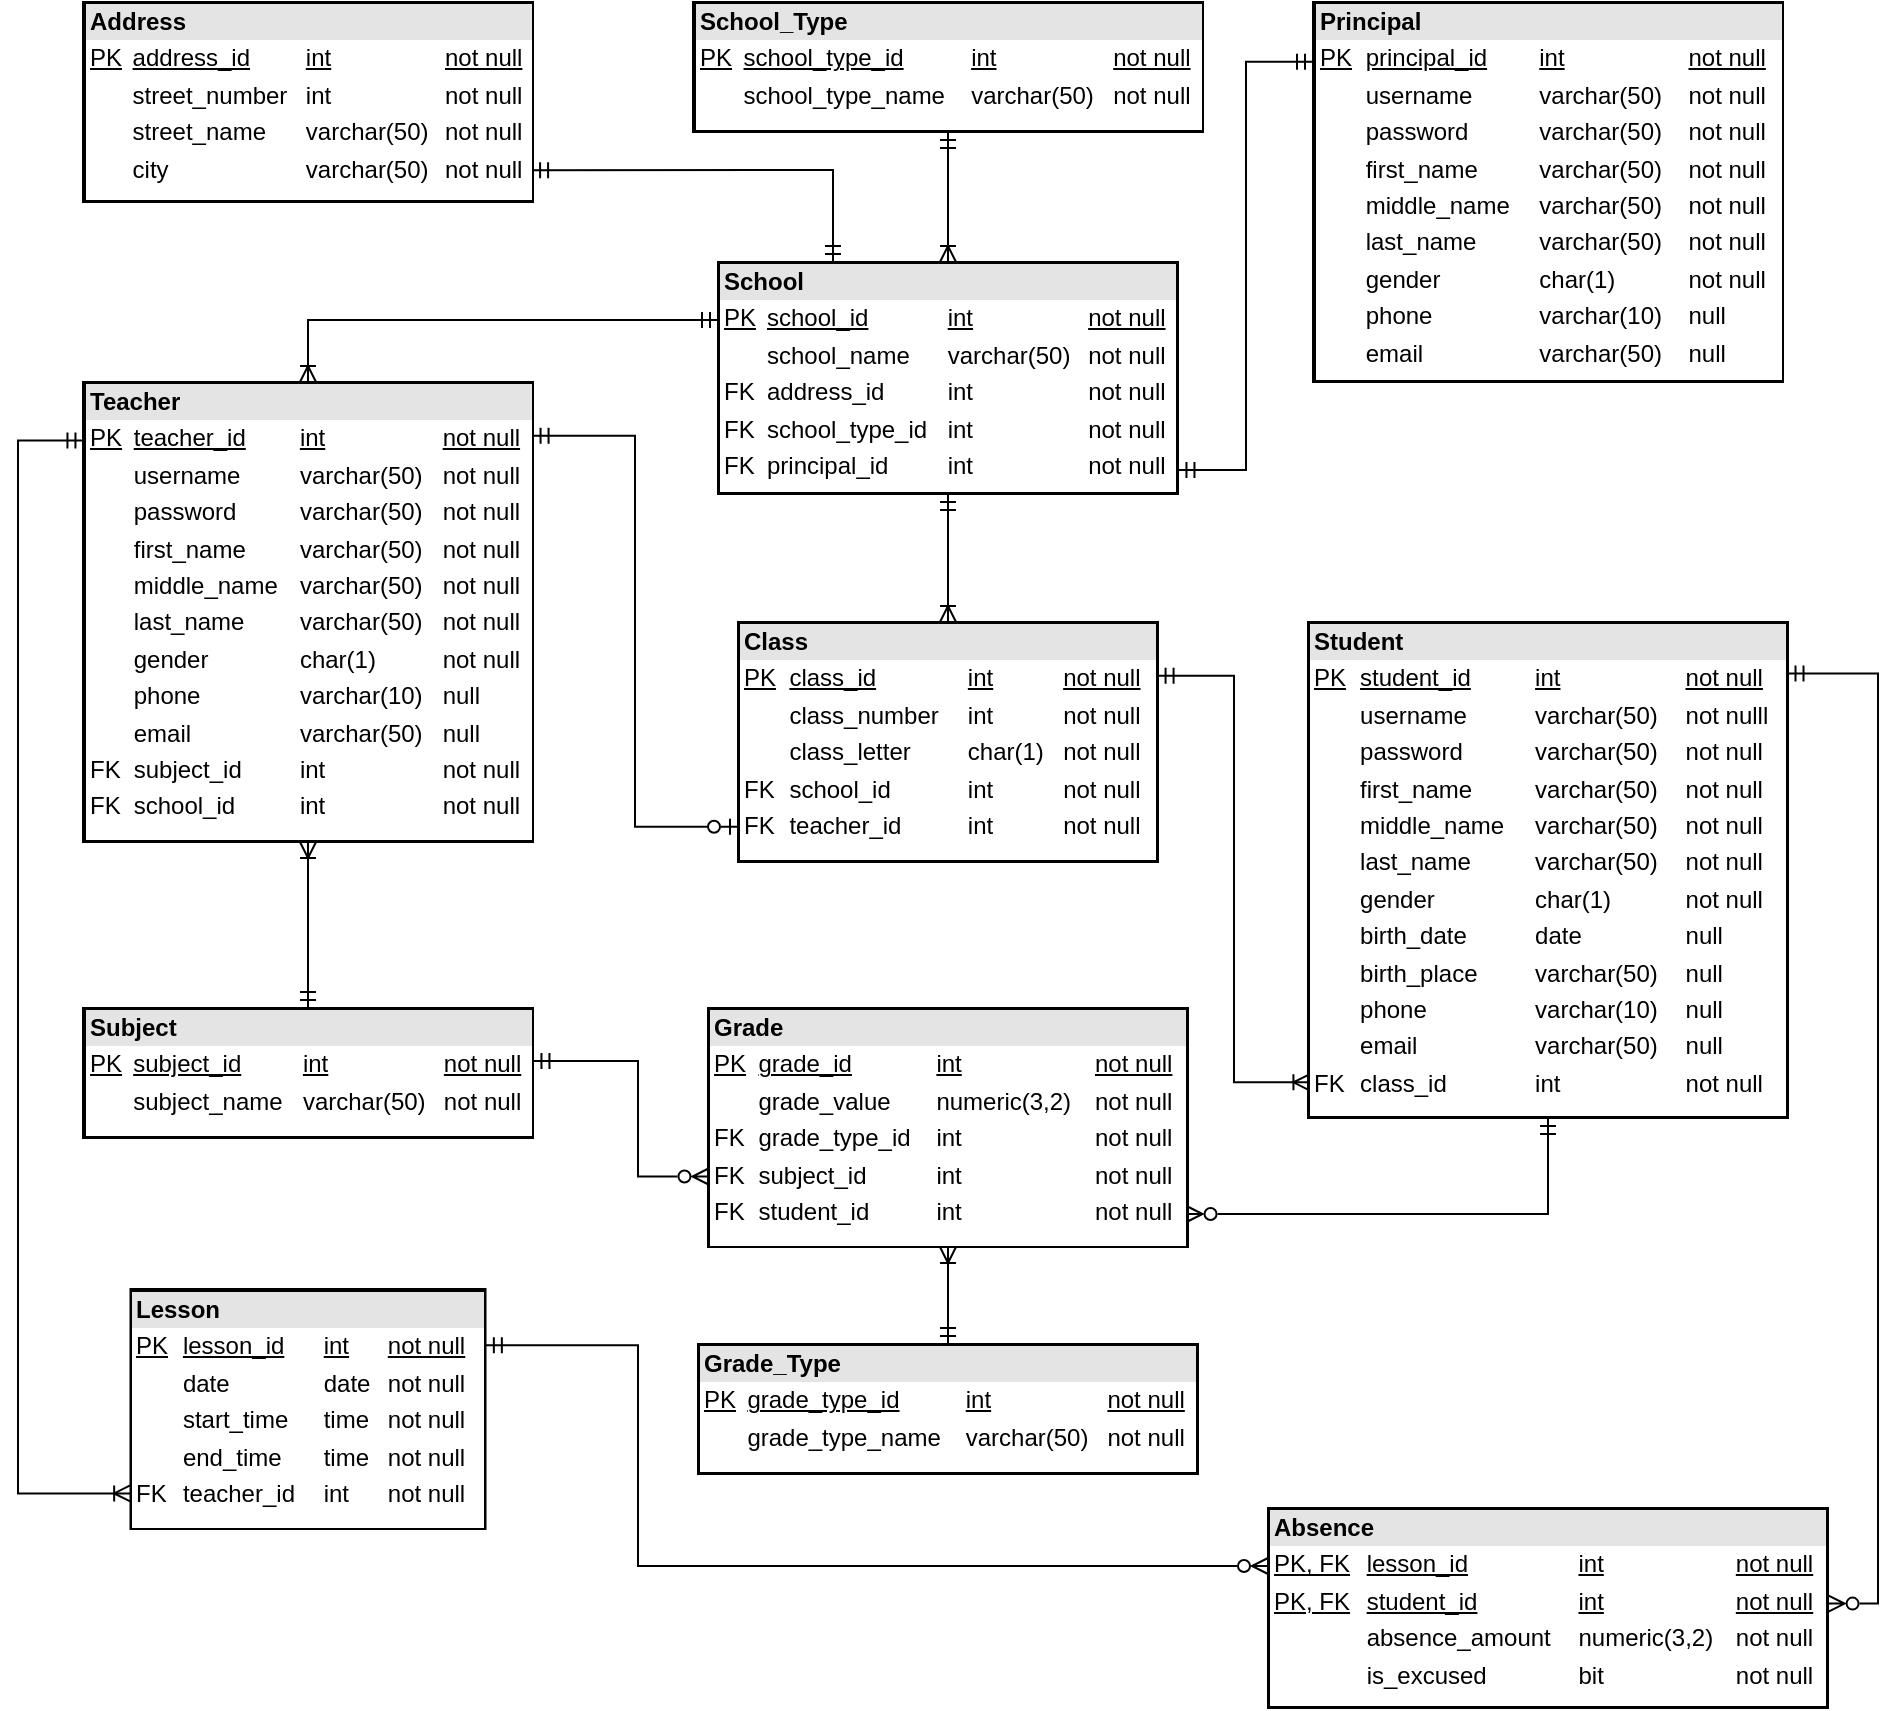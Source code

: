 <mxfile version="20.5.0" type="device"><diagram id="AXRmiALY-gt5mDKcBv-0" name="Page-1"><mxGraphModel dx="1024" dy="582" grid="1" gridSize="10" guides="1" tooltips="1" connect="1" arrows="1" fold="1" page="1" pageScale="1" pageWidth="1654" pageHeight="1169" math="0" shadow="0"><root><mxCell id="0"/><mxCell id="1" parent="0"/><mxCell id="ki9BYNhn9SuxBnhGX2t7-7" value="&lt;div style=&quot;box-sizing:border-box;width:100%;background:#e4e4e4;padding:2px;&quot;&gt;&lt;b&gt;School&lt;/b&gt;&lt;br&gt;&lt;/div&gt;&lt;table style=&quot;width:100%;font-size:1em;&quot; cellspacing=&quot;0&quot; cellpadding=&quot;2&quot;&gt;&lt;tbody&gt;&lt;tr&gt;&lt;td&gt;&lt;u&gt;PK&lt;/u&gt;&lt;/td&gt;&lt;td&gt;&lt;u&gt;school_id&lt;/u&gt;&lt;/td&gt;&lt;td&gt;&lt;u&gt;int&lt;br&gt;&lt;/u&gt;&lt;/td&gt;&lt;td&gt;&lt;u&gt;not null&lt;/u&gt;&lt;br&gt;&lt;/td&gt;&lt;/tr&gt;&lt;tr&gt;&lt;td&gt;&lt;br&gt;&lt;/td&gt;&lt;td&gt;school_name&lt;br&gt;&lt;/td&gt;&lt;td&gt;varchar(50)&lt;br&gt;&lt;/td&gt;&lt;td&gt;not null&lt;br&gt;&lt;/td&gt;&lt;/tr&gt;&lt;tr&gt;&lt;td&gt;FK&lt;br&gt;&lt;/td&gt;&lt;td&gt;address_id&lt;br&gt;&lt;/td&gt;&lt;td&gt;int&lt;br&gt;&lt;/td&gt;&lt;td&gt;not null&lt;br&gt;&lt;/td&gt;&lt;/tr&gt;&lt;tr&gt;&lt;td&gt;FK&lt;br&gt;&lt;/td&gt;&lt;td&gt;school_type_id&lt;/td&gt;&lt;td&gt;int&lt;br&gt;&lt;/td&gt;&lt;td&gt;not null&lt;br&gt;&lt;/td&gt;&lt;/tr&gt;&lt;tr&gt;&lt;td&gt;FK&lt;br&gt;&lt;/td&gt;&lt;td&gt;principal_id&lt;br&gt;&lt;/td&gt;&lt;td&gt;int&lt;br&gt;&lt;/td&gt;&lt;td&gt;not null&lt;br&gt;&lt;/td&gt;&lt;/tr&gt;&lt;/tbody&gt;&lt;/table&gt;" style="verticalAlign=top;align=left;overflow=fill;html=1;labelBorderColor=default;" parent="1" vertex="1"><mxGeometry x="720" y="306" width="230" height="116" as="geometry"/></mxCell><mxCell id="ki9BYNhn9SuxBnhGX2t7-8" value="&lt;div style=&quot;box-sizing:border-box;width:100%;background:#e4e4e4;padding:2px;&quot;&gt;&lt;b&gt;Class&lt;/b&gt;&lt;br&gt;&lt;/div&gt;&lt;table style=&quot;width:100%;font-size:1em;&quot; cellspacing=&quot;0&quot; cellpadding=&quot;2&quot;&gt;&lt;tbody&gt;&lt;tr&gt;&lt;td&gt;&lt;u&gt;PK&lt;/u&gt;&lt;/td&gt;&lt;td&gt;&lt;u&gt;class_id&lt;/u&gt;&lt;/td&gt;&lt;td&gt;&lt;u&gt;int&lt;br&gt;&lt;/u&gt;&lt;/td&gt;&lt;td&gt;&lt;u&gt;not null&lt;/u&gt;&lt;br&gt;&lt;/td&gt;&lt;/tr&gt;&lt;tr&gt;&lt;td&gt;&lt;br&gt;&lt;/td&gt;&lt;td&gt;class_number&lt;br&gt;&lt;/td&gt;&lt;td&gt;int&lt;br&gt;&lt;/td&gt;&lt;td&gt;not null&lt;br&gt;&lt;/td&gt;&lt;/tr&gt;&lt;tr&gt;&lt;td&gt;&lt;br&gt;&lt;/td&gt;&lt;td&gt;class_letter&lt;br&gt;&lt;/td&gt;&lt;td&gt;char(1)&lt;br&gt;&lt;/td&gt;&lt;td&gt;not null&lt;br&gt;&lt;/td&gt;&lt;/tr&gt;&lt;tr&gt;&lt;td&gt;FK&lt;br&gt;&lt;/td&gt;&lt;td&gt;school_id&lt;br&gt;&lt;/td&gt;&lt;td&gt;int&lt;br&gt;&lt;/td&gt;&lt;td&gt;not null&lt;br&gt;&lt;/td&gt;&lt;/tr&gt;&lt;tr&gt;&lt;td&gt;FK&lt;br&gt;&lt;/td&gt;&lt;td&gt;teacher_id&lt;br&gt;&lt;/td&gt;&lt;td&gt;int&lt;br&gt;&lt;/td&gt;&lt;td&gt;not null&lt;br&gt;&lt;/td&gt;&lt;/tr&gt;&lt;/tbody&gt;&lt;/table&gt;" style="verticalAlign=top;align=left;overflow=fill;html=1;labelBorderColor=default;" parent="1" vertex="1"><mxGeometry x="730" y="486" width="210" height="120" as="geometry"/></mxCell><mxCell id="ki9BYNhn9SuxBnhGX2t7-9" value="&lt;div style=&quot;box-sizing:border-box;width:100%;background:#e4e4e4;padding:2px;&quot;&gt;&lt;b&gt;Subject&lt;/b&gt;&lt;br&gt;&lt;/div&gt;&lt;table style=&quot;width:100%;font-size:1em;&quot; cellspacing=&quot;0&quot; cellpadding=&quot;2&quot;&gt;&lt;tbody&gt;&lt;tr&gt;&lt;td&gt;&lt;u&gt;PK&lt;/u&gt;&lt;/td&gt;&lt;td&gt;&lt;u&gt;subject_id&lt;/u&gt;&lt;/td&gt;&lt;td&gt;&lt;u&gt;int&lt;br&gt;&lt;/u&gt;&lt;/td&gt;&lt;td&gt;&lt;u&gt;not null&lt;br&gt;&lt;/u&gt;&lt;/td&gt;&lt;/tr&gt;&lt;tr&gt;&lt;td&gt;&lt;br&gt;&lt;/td&gt;&lt;td&gt;subject_name&lt;br&gt;&lt;/td&gt;&lt;td&gt;varchar(50)&lt;br&gt;&lt;/td&gt;&lt;td&gt;not null&lt;br&gt;&lt;/td&gt;&lt;/tr&gt;&lt;/tbody&gt;&lt;/table&gt;" style="verticalAlign=top;align=left;overflow=fill;html=1;labelBorderColor=default;" parent="1" vertex="1"><mxGeometry x="402.5" y="679" width="225" height="65" as="geometry"/></mxCell><mxCell id="ki9BYNhn9SuxBnhGX2t7-11" value="&lt;div style=&quot;box-sizing:border-box;width:100%;background:#e4e4e4;padding:2px;&quot;&gt;&lt;b&gt;School_Type&lt;/b&gt;&lt;br&gt;&lt;/div&gt;&lt;table style=&quot;width:100%;font-size:1em;&quot; cellspacing=&quot;0&quot; cellpadding=&quot;2&quot;&gt;&lt;tbody&gt;&lt;tr&gt;&lt;td&gt;&lt;u&gt;PK&lt;/u&gt;&lt;/td&gt;&lt;td&gt;&lt;u&gt;school_type_id&lt;/u&gt;&lt;/td&gt;&lt;td&gt;&lt;u&gt;int&lt;br&gt;&lt;/u&gt;&lt;/td&gt;&lt;td&gt;&lt;u&gt;not null&lt;/u&gt;&lt;br&gt;&lt;/td&gt;&lt;/tr&gt;&lt;tr&gt;&lt;td&gt;&lt;br&gt;&lt;/td&gt;&lt;td&gt;school_type_name&lt;br&gt;&lt;/td&gt;&lt;td&gt;varchar(50)&lt;br&gt;&lt;/td&gt;&lt;td&gt;not null&lt;br&gt;&lt;/td&gt;&lt;/tr&gt;&lt;/tbody&gt;&lt;/table&gt;" style="verticalAlign=top;align=left;overflow=fill;html=1;labelBorderColor=default;" parent="1" vertex="1"><mxGeometry x="707.5" y="176" width="255" height="65" as="geometry"/></mxCell><mxCell id="ki9BYNhn9SuxBnhGX2t7-12" value="&lt;div style=&quot;box-sizing:border-box;width:100%;background:#e4e4e4;padding:2px;&quot;&gt;&lt;b&gt;Address&lt;/b&gt;&lt;br&gt;&lt;/div&gt;&lt;table style=&quot;width:100%;font-size:1em;&quot; cellspacing=&quot;0&quot; cellpadding=&quot;2&quot;&gt;&lt;tbody&gt;&lt;tr&gt;&lt;td&gt;&lt;u&gt;PK&lt;/u&gt;&lt;/td&gt;&lt;td&gt;&lt;u&gt;address_id&lt;/u&gt;&lt;/td&gt;&lt;td&gt;&lt;u&gt;int&lt;br&gt;&lt;/u&gt;&lt;/td&gt;&lt;td&gt;&lt;u&gt;not null&lt;/u&gt;&lt;br&gt;&lt;/td&gt;&lt;/tr&gt;&lt;tr&gt;&lt;td&gt;&lt;br&gt;&lt;/td&gt;&lt;td&gt;street_number&lt;br&gt;&lt;/td&gt;&lt;td&gt;int&lt;br&gt;&lt;/td&gt;&lt;td&gt;not null&lt;br&gt;&lt;/td&gt;&lt;/tr&gt;&lt;tr&gt;&lt;td&gt;&lt;br&gt;&lt;/td&gt;&lt;td&gt;street_name&lt;br&gt;&lt;/td&gt;&lt;td&gt;varchar(50)&lt;br&gt;&lt;/td&gt;&lt;td&gt;not null&lt;br&gt;&lt;/td&gt;&lt;/tr&gt;&lt;tr&gt;&lt;td&gt;&lt;br&gt;&lt;/td&gt;&lt;td&gt;city&lt;/td&gt;&lt;td&gt;varchar(50)&lt;br&gt;&lt;/td&gt;&lt;td&gt;not null&lt;br&gt;&lt;/td&gt;&lt;/tr&gt;&lt;/tbody&gt;&lt;/table&gt;" style="verticalAlign=top;align=left;overflow=fill;html=1;labelBorderColor=default;" parent="1" vertex="1"><mxGeometry x="402.5" y="176" width="225" height="100" as="geometry"/></mxCell><mxCell id="ki9BYNhn9SuxBnhGX2t7-13" value="&lt;div style=&quot;box-sizing:border-box;width:100%;background:#e4e4e4;padding:2px;&quot;&gt;&lt;b&gt;Principal&lt;/b&gt;&lt;br&gt;&lt;/div&gt;&lt;table style=&quot;width:100%;font-size:1em;&quot; cellspacing=&quot;0&quot; cellpadding=&quot;2&quot;&gt;&lt;tbody&gt;&lt;tr&gt;&lt;td&gt;&lt;u&gt;PK&lt;/u&gt;&lt;/td&gt;&lt;td&gt;&lt;u&gt;principal_id&lt;/u&gt;&lt;/td&gt;&lt;td&gt;&lt;u&gt;int&lt;br&gt;&lt;/u&gt;&lt;/td&gt;&lt;td&gt;&lt;u&gt;not null&lt;/u&gt;&lt;br&gt;&lt;/td&gt;&lt;/tr&gt;&lt;tr&gt;&lt;td&gt;&lt;br&gt;&lt;/td&gt;&lt;td&gt;username&lt;br&gt;&lt;/td&gt;&lt;td&gt;varchar(50)&lt;br&gt;&lt;/td&gt;&lt;td&gt;not null&lt;br&gt;&lt;/td&gt;&lt;/tr&gt;&lt;tr&gt;&lt;td&gt;&lt;br&gt;&lt;/td&gt;&lt;td&gt;password&lt;br&gt;&lt;/td&gt;&lt;td&gt;varchar(50)&lt;br&gt;&lt;/td&gt;&lt;td&gt;not null&lt;br&gt;&lt;/td&gt;&lt;/tr&gt;&lt;tr&gt;&lt;td&gt;&lt;br&gt;&lt;/td&gt;&lt;td&gt;first_name&lt;/td&gt;&lt;td&gt;varchar(50)&lt;br&gt;&lt;/td&gt;&lt;td&gt;not null&lt;br&gt;&lt;/td&gt;&lt;/tr&gt;&lt;tr&gt;&lt;td&gt;&lt;br&gt;&lt;/td&gt;&lt;td&gt;middle_name&lt;br&gt;&lt;/td&gt;&lt;td&gt;varchar(50)&lt;br&gt;&lt;/td&gt;&lt;td&gt;not null&lt;br&gt;&lt;/td&gt;&lt;/tr&gt;&lt;tr&gt;&lt;td&gt;&lt;br&gt;&lt;/td&gt;&lt;td&gt;last_name&lt;br&gt;&lt;/td&gt;&lt;td&gt;varchar(50)&lt;br&gt;&lt;/td&gt;&lt;td&gt;not null&lt;br&gt;&lt;/td&gt;&lt;/tr&gt;&lt;tr&gt;&lt;td&gt;&lt;br&gt;&lt;/td&gt;&lt;td&gt;gender&lt;br&gt;&lt;/td&gt;&lt;td&gt;char(1)&lt;br&gt;&lt;/td&gt;&lt;td&gt;not null&lt;br&gt;&lt;/td&gt;&lt;/tr&gt;&lt;tr&gt;&lt;td&gt;&lt;br&gt;&lt;/td&gt;&lt;td&gt;phone&lt;br&gt;&lt;/td&gt;&lt;td&gt;varchar(10)&lt;br&gt;&lt;/td&gt;&lt;td&gt;null&lt;br&gt;&lt;/td&gt;&lt;/tr&gt;&lt;tr&gt;&lt;td&gt;&lt;br&gt;&lt;/td&gt;&lt;td&gt;email&lt;br&gt;&lt;/td&gt;&lt;td&gt;varchar(50)&lt;br&gt;&lt;/td&gt;&lt;td&gt;null&lt;br&gt;&lt;/td&gt;&lt;/tr&gt;&lt;/tbody&gt;&lt;/table&gt;" style="verticalAlign=top;align=left;overflow=fill;html=1;labelBorderColor=default;" parent="1" vertex="1"><mxGeometry x="1017.5" y="176" width="235" height="190" as="geometry"/></mxCell><mxCell id="ki9BYNhn9SuxBnhGX2t7-14" value="&lt;div style=&quot;box-sizing:border-box;width:100%;background:#e4e4e4;padding:2px;&quot;&gt;&lt;b&gt;Teacher&lt;/b&gt;&lt;br&gt;&lt;/div&gt;&lt;table style=&quot;width:100%;font-size:1em;&quot; cellspacing=&quot;0&quot; cellpadding=&quot;2&quot;&gt;&lt;tbody&gt;&lt;tr&gt;&lt;td&gt;&lt;u&gt;PK&lt;/u&gt;&lt;/td&gt;&lt;td&gt;&lt;u&gt;teacher_id&lt;/u&gt;&lt;/td&gt;&lt;td&gt;&lt;u&gt;int&lt;br&gt;&lt;/u&gt;&lt;/td&gt;&lt;td&gt;&lt;u&gt;not null&lt;br&gt;&lt;/u&gt;&lt;/td&gt;&lt;/tr&gt;&lt;tr&gt;&lt;td&gt;&lt;br&gt;&lt;/td&gt;&lt;td&gt;username&lt;br&gt;&lt;/td&gt;&lt;td&gt;varchar(50)&lt;br&gt;&lt;/td&gt;&lt;td&gt;not null&lt;br&gt;&lt;/td&gt;&lt;/tr&gt;&lt;tr&gt;&lt;td&gt;&lt;br&gt;&lt;/td&gt;&lt;td&gt;password&lt;br&gt;&lt;/td&gt;&lt;td&gt;varchar(50)&lt;br&gt;&lt;/td&gt;&lt;td&gt;not null&lt;br&gt;&lt;/td&gt;&lt;/tr&gt;&lt;tr&gt;&lt;td&gt;&lt;br&gt;&lt;/td&gt;&lt;td&gt;first_name&lt;/td&gt;&lt;td&gt;varchar(50)&lt;br&gt;&lt;/td&gt;&lt;td&gt;not null&lt;br&gt;&lt;/td&gt;&lt;/tr&gt;&lt;tr&gt;&lt;td&gt;&lt;br&gt;&lt;/td&gt;&lt;td&gt;middle_name&lt;br&gt;&lt;/td&gt;&lt;td&gt;varchar(50)&lt;br&gt;&lt;/td&gt;&lt;td&gt;not null&lt;br&gt;&lt;/td&gt;&lt;/tr&gt;&lt;tr&gt;&lt;td&gt;&lt;br&gt;&lt;/td&gt;&lt;td&gt;last_name&lt;br&gt;&lt;/td&gt;&lt;td&gt;varchar(50)&lt;br&gt;&lt;/td&gt;&lt;td&gt;not null&lt;br&gt;&lt;/td&gt;&lt;/tr&gt;&lt;tr&gt;&lt;td&gt;&lt;br&gt;&lt;/td&gt;&lt;td&gt;gender&lt;br&gt;&lt;/td&gt;&lt;td&gt;char(1)&lt;br&gt;&lt;/td&gt;&lt;td&gt;not null&lt;br&gt;&lt;/td&gt;&lt;/tr&gt;&lt;tr&gt;&lt;td&gt;&lt;br&gt;&lt;/td&gt;&lt;td&gt;phone&lt;br&gt;&lt;/td&gt;&lt;td&gt;varchar(10)&lt;br&gt;&lt;/td&gt;&lt;td&gt;null&lt;br&gt;&lt;/td&gt;&lt;/tr&gt;&lt;tr&gt;&lt;td&gt;&lt;br&gt;&lt;/td&gt;&lt;td&gt;email&lt;br&gt;&lt;/td&gt;&lt;td&gt;varchar(50)&lt;br&gt;&lt;/td&gt;&lt;td&gt;null&lt;br&gt;&lt;/td&gt;&lt;/tr&gt;&lt;tr&gt;&lt;td&gt;FK&lt;br&gt;&lt;/td&gt;&lt;td&gt;subject_id&lt;br&gt;&lt;/td&gt;&lt;td&gt;int&lt;br&gt;&lt;/td&gt;&lt;td&gt;not null&lt;br&gt;&lt;/td&gt;&lt;/tr&gt;&lt;tr&gt;&lt;td&gt;FK&lt;br&gt;&lt;/td&gt;&lt;td&gt;school_id&lt;br&gt;&lt;/td&gt;&lt;td&gt;int&lt;br&gt;&lt;/td&gt;&lt;td&gt;not null&lt;br&gt;&lt;/td&gt;&lt;/tr&gt;&lt;/tbody&gt;&lt;/table&gt;" style="verticalAlign=top;align=left;overflow=fill;html=1;labelBorderColor=default;" parent="1" vertex="1"><mxGeometry x="402.5" y="366" width="225" height="230" as="geometry"/></mxCell><mxCell id="Zf8PzY5Wi7mb4WJUqCKR-16" style="edgeStyle=elbowEdgeStyle;rounded=0;orthogonalLoop=1;jettySize=auto;elbow=vertical;html=1;exitX=0.5;exitY=1;exitDx=0;exitDy=0;entryX=0.997;entryY=0.864;entryDx=0;entryDy=0;startArrow=ERmandOne;startFill=0;endArrow=ERzeroToMany;endFill=0;entryPerimeter=0;" parent="1" source="ki9BYNhn9SuxBnhGX2t7-15" target="ki9BYNhn9SuxBnhGX2t7-22" edge="1"><mxGeometry relative="1" as="geometry"><Array as="points"><mxPoint x="940" y="782"/><mxPoint x="1030" y="800"/></Array></mxGeometry></mxCell><mxCell id="ki9BYNhn9SuxBnhGX2t7-15" value="&lt;div style=&quot;box-sizing:border-box;width:100%;background:#e4e4e4;padding:2px;&quot;&gt;&lt;b&gt;Student&lt;/b&gt;&lt;br&gt;&lt;/div&gt;&lt;table style=&quot;width:100%;font-size:1em;&quot; cellspacing=&quot;0&quot; cellpadding=&quot;2&quot;&gt;&lt;tbody&gt;&lt;tr&gt;&lt;td&gt;&lt;u&gt;PK&lt;/u&gt;&lt;/td&gt;&lt;td&gt;&lt;u&gt;student_id&lt;/u&gt;&lt;/td&gt;&lt;td&gt;&lt;u&gt;int&lt;br&gt;&lt;/u&gt;&lt;/td&gt;&lt;td&gt;&lt;u&gt;not null&lt;/u&gt;&lt;br&gt;&lt;/td&gt;&lt;/tr&gt;&lt;tr&gt;&lt;td&gt;&lt;br&gt;&lt;/td&gt;&lt;td&gt;username&lt;br&gt;&lt;/td&gt;&lt;td&gt;varchar(50)&lt;br&gt;&lt;/td&gt;&lt;td&gt;not nulll&lt;br&gt;&lt;/td&gt;&lt;/tr&gt;&lt;tr&gt;&lt;td&gt;&lt;br&gt;&lt;/td&gt;&lt;td&gt;password&lt;br&gt;&lt;/td&gt;&lt;td&gt;varchar(50)&lt;br&gt;&lt;/td&gt;&lt;td&gt;not null&lt;br&gt;&lt;/td&gt;&lt;/tr&gt;&lt;tr&gt;&lt;td&gt;&lt;br&gt;&lt;/td&gt;&lt;td&gt;first_name&lt;/td&gt;&lt;td&gt;varchar(50)&lt;br&gt;&lt;/td&gt;&lt;td&gt;not null&lt;br&gt;&lt;/td&gt;&lt;/tr&gt;&lt;tr&gt;&lt;td&gt;&lt;br&gt;&lt;/td&gt;&lt;td&gt;middle_name&lt;br&gt;&lt;/td&gt;&lt;td&gt;varchar(50)&lt;br&gt;&lt;/td&gt;&lt;td&gt;not null&lt;br&gt;&lt;/td&gt;&lt;/tr&gt;&lt;tr&gt;&lt;td&gt;&lt;br&gt;&lt;/td&gt;&lt;td&gt;last_name&lt;br&gt;&lt;/td&gt;&lt;td&gt;varchar(50)&lt;br&gt;&lt;/td&gt;&lt;td&gt;not null&lt;br&gt;&lt;/td&gt;&lt;/tr&gt;&lt;tr&gt;&lt;td&gt;&lt;br&gt;&lt;/td&gt;&lt;td&gt;gender&lt;br&gt;&lt;/td&gt;&lt;td&gt;char(1)&lt;br&gt;&lt;/td&gt;&lt;td&gt;not null&lt;br&gt;&lt;/td&gt;&lt;/tr&gt;&lt;tr&gt;&lt;td&gt;&lt;br&gt;&lt;/td&gt;&lt;td&gt;birth_date&lt;br&gt;&lt;/td&gt;&lt;td&gt;date&lt;br&gt;&lt;/td&gt;&lt;td&gt;null&lt;br&gt;&lt;/td&gt;&lt;/tr&gt;&lt;tr&gt;&lt;td&gt;&lt;br&gt;&lt;/td&gt;&lt;td&gt;birth_place&lt;br&gt;&lt;/td&gt;&lt;td&gt;varchar(50)&lt;br&gt;&lt;/td&gt;&lt;td&gt;null&lt;br&gt;&lt;/td&gt;&lt;/tr&gt;&lt;tr&gt;&lt;td&gt;&lt;br&gt;&lt;/td&gt;&lt;td&gt;phone&lt;br&gt;&lt;/td&gt;&lt;td&gt;varchar(10)&lt;br&gt;&lt;/td&gt;&lt;td&gt;null&lt;br&gt;&lt;/td&gt;&lt;/tr&gt;&lt;tr&gt;&lt;td&gt;&lt;br&gt;&lt;/td&gt;&lt;td&gt;email&lt;br&gt;&lt;/td&gt;&lt;td&gt;varchar(50)&lt;br&gt;&lt;/td&gt;&lt;td&gt;null&lt;br&gt;&lt;/td&gt;&lt;/tr&gt;&lt;tr&gt;&lt;td&gt;FK&lt;br&gt;&lt;/td&gt;&lt;td&gt;class_id&lt;br&gt;&lt;/td&gt;&lt;td&gt;int&lt;br&gt;&lt;/td&gt;&lt;td&gt;not null&lt;br&gt;&lt;/td&gt;&lt;/tr&gt;&lt;/tbody&gt;&lt;/table&gt;" style="verticalAlign=top;align=left;overflow=fill;html=1;labelBorderColor=default;" parent="1" vertex="1"><mxGeometry x="1015" y="486" width="240" height="248" as="geometry"/></mxCell><mxCell id="ki9BYNhn9SuxBnhGX2t7-16" value="&lt;div style=&quot;box-sizing:border-box;width:100%;background:#e4e4e4;padding:2px;&quot;&gt;&lt;b&gt;Lesson&lt;/b&gt;&lt;br&gt;&lt;/div&gt;&lt;table style=&quot;width:100%;font-size:1em;&quot; cellspacing=&quot;0&quot; cellpadding=&quot;2&quot;&gt;&lt;tbody&gt;&lt;tr&gt;&lt;td&gt;&lt;u&gt;PK&lt;/u&gt;&lt;/td&gt;&lt;td&gt;&lt;u&gt;lesson_id&lt;/u&gt;&lt;/td&gt;&lt;td&gt;&lt;u&gt;int&lt;/u&gt;&lt;br&gt;&lt;/td&gt;&lt;td&gt;&lt;u&gt;not null&lt;/u&gt;&lt;/td&gt;&lt;/tr&gt;&lt;tr&gt;&lt;td&gt;&lt;br&gt;&lt;/td&gt;&lt;td&gt;date&lt;br&gt;&lt;/td&gt;&lt;td&gt;date&lt;br&gt;&lt;/td&gt;&lt;td&gt;not null&lt;br&gt;&lt;/td&gt;&lt;/tr&gt;&lt;tr&gt;&lt;td&gt;&lt;br&gt;&lt;/td&gt;&lt;td&gt;start_time&lt;br&gt;&lt;/td&gt;&lt;td&gt;time&lt;br&gt;&lt;/td&gt;&lt;td&gt;not null&lt;br&gt;&lt;/td&gt;&lt;/tr&gt;&lt;tr&gt;&lt;td&gt;&lt;br&gt;&lt;/td&gt;&lt;td&gt;end_time&lt;br&gt;&lt;/td&gt;&lt;td&gt;time&lt;br&gt;&lt;/td&gt;&lt;td&gt;not null&lt;br&gt;&lt;/td&gt;&lt;/tr&gt;&lt;tr&gt;&lt;td&gt;FK&lt;br&gt;&lt;/td&gt;&lt;td&gt;teacher_id&lt;br&gt;&lt;/td&gt;&lt;td&gt;int&lt;br&gt;&lt;/td&gt;&lt;td&gt;not null&lt;br&gt;&lt;/td&gt;&lt;/tr&gt;&lt;/tbody&gt;&lt;/table&gt;" style="verticalAlign=top;align=left;overflow=fill;html=1;labelBorderColor=default;" parent="1" vertex="1"><mxGeometry x="426.25" y="819.5" width="177.5" height="120" as="geometry"/></mxCell><mxCell id="ki9BYNhn9SuxBnhGX2t7-22" value="&lt;div style=&quot;box-sizing:border-box;width:100%;background:#e4e4e4;padding:2px;&quot;&gt;&lt;b&gt;Grade&lt;/b&gt;&lt;br&gt;&lt;/div&gt;&lt;table style=&quot;width:100%;font-size:1em;&quot; cellspacing=&quot;0&quot; cellpadding=&quot;2&quot;&gt;&lt;tbody&gt;&lt;tr&gt;&lt;td&gt;&lt;u&gt;PK&lt;/u&gt;&lt;/td&gt;&lt;td&gt;&lt;u&gt;grade_id&lt;/u&gt;&lt;/td&gt;&lt;td&gt;&lt;u&gt;int&lt;br&gt;&lt;/u&gt;&lt;/td&gt;&lt;td&gt;&lt;u&gt;not null&lt;/u&gt;&lt;br&gt;&lt;/td&gt;&lt;/tr&gt;&lt;tr&gt;&lt;td&gt;&lt;br&gt;&lt;/td&gt;&lt;td&gt;grade_value&lt;br&gt;&lt;/td&gt;&lt;td&gt;numeric(3,2)&lt;br&gt;&lt;/td&gt;&lt;td&gt;not null&lt;br&gt;&lt;/td&gt;&lt;/tr&gt;&lt;tr&gt;&lt;td&gt;FK&lt;br&gt;&lt;/td&gt;&lt;td&gt;grade_type_id&lt;br&gt;&lt;/td&gt;&lt;td&gt;int&lt;br&gt;&lt;/td&gt;&lt;td&gt;not null&lt;br&gt;&lt;/td&gt;&lt;/tr&gt;&lt;tr&gt;&lt;td&gt;FK&lt;br&gt;&lt;/td&gt;&lt;td&gt;subject_id&lt;br&gt;&lt;/td&gt;&lt;td&gt;int&lt;br&gt;&lt;/td&gt;&lt;td&gt;not null&lt;br&gt;&lt;/td&gt;&lt;/tr&gt;&lt;tr&gt;&lt;td&gt;FK&lt;br&gt;&lt;/td&gt;&lt;td&gt;student_id&lt;br&gt;&lt;/td&gt;&lt;td&gt;int&lt;br&gt;&lt;/td&gt;&lt;td&gt;not null&lt;br&gt;&lt;/td&gt;&lt;/tr&gt;&lt;/tbody&gt;&lt;/table&gt;" style="verticalAlign=top;align=left;overflow=fill;html=1;labelBorderColor=default;" parent="1" vertex="1"><mxGeometry x="715" y="679" width="240" height="119.5" as="geometry"/></mxCell><mxCell id="ki9BYNhn9SuxBnhGX2t7-23" value="&lt;div style=&quot;box-sizing:border-box;width:100%;background:#e4e4e4;padding:2px;&quot;&gt;&lt;b&gt;Grade_Type&lt;/b&gt;&lt;br&gt;&lt;/div&gt;&lt;table style=&quot;width:100%;font-size:1em;&quot; cellspacing=&quot;0&quot; cellpadding=&quot;2&quot;&gt;&lt;tbody&gt;&lt;tr&gt;&lt;td&gt;&lt;u&gt;PK&lt;/u&gt;&lt;/td&gt;&lt;td&gt;&lt;u&gt;grade_type_id&lt;/u&gt;&lt;/td&gt;&lt;td&gt;&lt;u&gt;int&lt;br&gt;&lt;/u&gt;&lt;/td&gt;&lt;td&gt;&lt;u&gt;not null&lt;/u&gt;&lt;br&gt;&lt;/td&gt;&lt;/tr&gt;&lt;tr&gt;&lt;td&gt;&lt;br&gt;&lt;/td&gt;&lt;td&gt;grade_type_name&lt;br&gt;&lt;/td&gt;&lt;td&gt;varchar(50)&lt;br&gt;&lt;/td&gt;&lt;td&gt;not null&lt;br&gt;&lt;/td&gt;&lt;/tr&gt;&lt;/tbody&gt;&lt;/table&gt;" style="verticalAlign=top;align=left;overflow=fill;html=1;labelBorderColor=default;" parent="1" vertex="1"><mxGeometry x="710" y="847" width="250" height="65" as="geometry"/></mxCell><mxCell id="ki9BYNhn9SuxBnhGX2t7-24" value="&lt;div style=&quot;box-sizing:border-box;width:100%;background:#e4e4e4;padding:2px;&quot;&gt;&lt;b&gt;Absence&lt;/b&gt;&lt;br&gt;&lt;/div&gt;&lt;table style=&quot;width:100%;font-size:1em;&quot; cellspacing=&quot;0&quot; cellpadding=&quot;2&quot;&gt;&lt;tbody&gt;&lt;tr&gt;&lt;td&gt;&lt;u&gt;PK, FK&lt;br&gt;&lt;/u&gt;&lt;/td&gt;&lt;td&gt;&lt;u&gt;lesson_id&lt;/u&gt;&lt;/td&gt;&lt;td&gt;&lt;u&gt;int&lt;br&gt;&lt;/u&gt;&lt;/td&gt;&lt;td&gt;&lt;u&gt;not null&lt;/u&gt;&lt;br&gt;&lt;/td&gt;&lt;/tr&gt;&lt;tr&gt;&lt;td&gt;&lt;u&gt;PK, FK&lt;br&gt;&lt;/u&gt;&lt;/td&gt;&lt;td&gt;&lt;u&gt;student_id&lt;/u&gt;&lt;/td&gt;&lt;td&gt;&lt;u&gt;int&lt;br&gt;&lt;/u&gt;&lt;/td&gt;&lt;td&gt;&lt;u&gt;not null&lt;/u&gt;&lt;br&gt;&lt;/td&gt;&lt;/tr&gt;&lt;tr&gt;&lt;td&gt;&lt;br&gt;&lt;/td&gt;&lt;td&gt;absence_amount&lt;br&gt;&lt;/td&gt;&lt;td&gt;numeric(3,2)&lt;br&gt;&lt;/td&gt;&lt;td&gt;not null&lt;br&gt;&lt;/td&gt;&lt;/tr&gt;&lt;tr&gt;&lt;td&gt;&lt;br&gt;&lt;/td&gt;&lt;td&gt;is_excused&lt;br&gt;&lt;/td&gt;&lt;td&gt;bit&lt;br&gt;&lt;/td&gt;&lt;td&gt;not null&lt;br&gt;&lt;/td&gt;&lt;/tr&gt;&lt;/tbody&gt;&lt;/table&gt;" style="verticalAlign=top;align=left;overflow=fill;html=1;labelBorderColor=default;" parent="1" vertex="1"><mxGeometry x="995" y="929" width="280" height="100" as="geometry"/></mxCell><mxCell id="Zf8PzY5Wi7mb4WJUqCKR-1" value="" style="edgeStyle=elbowEdgeStyle;fontSize=12;html=1;endArrow=ERoneToMany;startArrow=ERmandOne;rounded=0;entryX=0.5;entryY=1;entryDx=0;entryDy=0;endFill=0;" parent="1" source="ki9BYNhn9SuxBnhGX2t7-9" target="ki9BYNhn9SuxBnhGX2t7-14" edge="1"><mxGeometry width="100" height="100" relative="1" as="geometry"><mxPoint x="310" y="880" as="sourcePoint"/><mxPoint x="410" y="780" as="targetPoint"/></mxGeometry></mxCell><mxCell id="Zf8PzY5Wi7mb4WJUqCKR-3" value="" style="edgeStyle=elbowEdgeStyle;fontSize=12;html=1;endArrow=ERmandOne;startArrow=ERoneToMany;rounded=0;entryX=0.5;entryY=1;entryDx=0;entryDy=0;endFill=0;exitX=0.5;exitY=0;exitDx=0;exitDy=0;startFill=0;" parent="1" source="ki9BYNhn9SuxBnhGX2t7-8" target="ki9BYNhn9SuxBnhGX2t7-7" edge="1"><mxGeometry width="100" height="100" relative="1" as="geometry"><mxPoint x="524.5" y="706" as="sourcePoint"/><mxPoint x="525" y="606" as="targetPoint"/></mxGeometry></mxCell><mxCell id="Zf8PzY5Wi7mb4WJUqCKR-4" value="" style="edgeStyle=elbowEdgeStyle;fontSize=12;html=1;endArrow=ERmandOne;startArrow=ERzeroToOne;rounded=0;entryX=0.999;entryY=0.117;entryDx=0;entryDy=0;endFill=0;exitX=0;exitY=0.853;exitDx=0;exitDy=0;startFill=0;entryPerimeter=0;exitPerimeter=0;" parent="1" source="ki9BYNhn9SuxBnhGX2t7-8" target="ki9BYNhn9SuxBnhGX2t7-14" edge="1"><mxGeometry width="100" height="100" relative="1" as="geometry"><mxPoint x="660.5" y="634" as="sourcePoint"/><mxPoint x="660.5" y="570.0" as="targetPoint"/></mxGeometry></mxCell><mxCell id="Zf8PzY5Wi7mb4WJUqCKR-5" value="" style="edgeStyle=elbowEdgeStyle;fontSize=12;html=1;endArrow=ERoneToMany;startArrow=ERmandOne;rounded=0;entryX=0.5;entryY=0;entryDx=0;entryDy=0;endFill=0;exitX=0;exitY=0.25;exitDx=0;exitDy=0;startFill=0;" parent="1" source="ki9BYNhn9SuxBnhGX2t7-7" target="ki9BYNhn9SuxBnhGX2t7-14" edge="1"><mxGeometry width="100" height="100" relative="1" as="geometry"><mxPoint x="722" y="410.236" as="sourcePoint"/><mxPoint x="621.58" y="290" as="targetPoint"/><Array as="points"><mxPoint x="515" y="340"/></Array></mxGeometry></mxCell><mxCell id="Zf8PzY5Wi7mb4WJUqCKR-6" value="" style="edgeStyle=elbowEdgeStyle;fontSize=12;html=1;endArrow=ERmandOne;startArrow=ERmandOne;rounded=0;entryX=1.001;entryY=0.897;entryDx=0;entryDy=0;endFill=0;exitX=0;exitY=0.157;exitDx=0;exitDy=0;startFill=0;entryPerimeter=0;exitPerimeter=0;" parent="1" source="ki9BYNhn9SuxBnhGX2t7-13" target="ki9BYNhn9SuxBnhGX2t7-7" edge="1"><mxGeometry width="100" height="100" relative="1" as="geometry"><mxPoint x="970.47" y="444" as="sourcePoint"/><mxPoint x="970.47" y="380" as="targetPoint"/></mxGeometry></mxCell><mxCell id="Zf8PzY5Wi7mb4WJUqCKR-7" value="" style="edgeStyle=elbowEdgeStyle;fontSize=12;html=1;endArrow=ERmandOne;startArrow=ERoneToMany;rounded=0;entryX=0.5;entryY=1;entryDx=0;entryDy=0;endFill=0;startFill=0;exitX=0.5;exitY=0;exitDx=0;exitDy=0;" parent="1" source="ki9BYNhn9SuxBnhGX2t7-7" target="ki9BYNhn9SuxBnhGX2t7-11" edge="1"><mxGeometry width="100" height="100" relative="1" as="geometry"><mxPoint x="850" y="290" as="sourcePoint"/><mxPoint x="835" y="260" as="targetPoint"/></mxGeometry></mxCell><mxCell id="Zf8PzY5Wi7mb4WJUqCKR-13" value="" style="edgeStyle=elbowEdgeStyle;fontSize=12;html=1;endArrow=ERmandOne;startArrow=ERmandOne;rounded=0;endFill=0;startFill=0;elbow=vertical;entryX=0.25;entryY=0;entryDx=0;entryDy=0;exitX=0.998;exitY=0.841;exitDx=0;exitDy=0;exitPerimeter=0;" parent="1" source="ki9BYNhn9SuxBnhGX2t7-12" target="ki9BYNhn9SuxBnhGX2t7-7" edge="1"><mxGeometry width="100" height="100" relative="1" as="geometry"><mxPoint x="630" y="260" as="sourcePoint"/><mxPoint x="710" y="290" as="targetPoint"/><Array as="points"><mxPoint x="670" y="260"/><mxPoint x="700" y="201"/><mxPoint x="660" y="226"/></Array></mxGeometry></mxCell><mxCell id="Zf8PzY5Wi7mb4WJUqCKR-14" value="" style="edgeStyle=elbowEdgeStyle;fontSize=12;html=1;endArrow=ERmandOne;startArrow=ERoneToMany;rounded=0;entryX=0.999;entryY=0.224;entryDx=0;entryDy=0;endFill=0;exitX=0.003;exitY=0.928;exitDx=0;exitDy=0;startFill=0;entryPerimeter=0;exitPerimeter=0;" parent="1" source="ki9BYNhn9SuxBnhGX2t7-15" target="ki9BYNhn9SuxBnhGX2t7-8" edge="1"><mxGeometry width="100" height="100" relative="1" as="geometry"><mxPoint x="1040.42" y="644.236" as="sourcePoint"/><mxPoint x="940" y="524.0" as="targetPoint"/></mxGeometry></mxCell><mxCell id="Zf8PzY5Wi7mb4WJUqCKR-15" value="" style="edgeStyle=elbowEdgeStyle;fontSize=12;html=1;endArrow=ERmandOne;startArrow=ERzeroToMany;rounded=0;entryX=1.001;entryY=0.408;entryDx=0;entryDy=0;endFill=0;entryPerimeter=0;startFill=0;exitX=0.001;exitY=0.705;exitDx=0;exitDy=0;exitPerimeter=0;" parent="1" source="ki9BYNhn9SuxBnhGX2t7-22" target="ki9BYNhn9SuxBnhGX2t7-9" edge="1"><mxGeometry width="100" height="100" relative="1" as="geometry"><mxPoint x="715" y="760" as="sourcePoint"/><mxPoint x="632.05" y="705.78" as="targetPoint"/><Array as="points"><mxPoint x="680" y="730"/></Array></mxGeometry></mxCell><mxCell id="Zf8PzY5Wi7mb4WJUqCKR-17" value="" style="edgeStyle=elbowEdgeStyle;fontSize=12;html=1;endArrow=ERoneToMany;startArrow=ERmandOne;rounded=0;entryX=0.5;entryY=1;entryDx=0;entryDy=0;endFill=0;exitX=0.5;exitY=0;exitDx=0;exitDy=0;startFill=0;" parent="1" source="ki9BYNhn9SuxBnhGX2t7-23" target="ki9BYNhn9SuxBnhGX2t7-22" edge="1"><mxGeometry width="100" height="100" relative="1" as="geometry"><mxPoint x="824.77" y="867" as="sourcePoint"/><mxPoint x="824.77" y="803" as="targetPoint"/></mxGeometry></mxCell><mxCell id="Zf8PzY5Wi7mb4WJUqCKR-18" value="" style="edgeStyle=elbowEdgeStyle;fontSize=12;html=1;endArrow=ERzeroToMany;startArrow=ERmandOne;rounded=0;endFill=0;exitX=1.001;exitY=0.234;exitDx=0;exitDy=0;exitPerimeter=0;entryX=0;entryY=0.29;entryDx=0;entryDy=0;entryPerimeter=0;" parent="1" source="ki9BYNhn9SuxBnhGX2t7-16" target="ki9BYNhn9SuxBnhGX2t7-24" edge="1"><mxGeometry width="100" height="100" relative="1" as="geometry"><mxPoint x="620" y="1005" as="sourcePoint"/><mxPoint x="1010" y="960" as="targetPoint"/><Array as="points"><mxPoint x="680" y="890"/></Array></mxGeometry></mxCell><mxCell id="Zf8PzY5Wi7mb4WJUqCKR-19" value="" style="edgeStyle=elbowEdgeStyle;fontSize=12;html=1;endArrow=ERmandOne;startArrow=ERzeroToMany;rounded=0;entryX=0.999;entryY=0.104;entryDx=0;entryDy=0;endFill=0;exitX=1.001;exitY=0.478;exitDx=0;exitDy=0;startFill=0;entryPerimeter=0;exitPerimeter=0;" parent="1" source="ki9BYNhn9SuxBnhGX2t7-24" target="ki9BYNhn9SuxBnhGX2t7-15" edge="1"><mxGeometry width="100" height="100" relative="1" as="geometry"><mxPoint x="1339.16" y="793.824" as="sourcePoint"/><mxPoint x="1250.0" y="570.002" as="targetPoint"/><Array as="points"><mxPoint x="1300" y="850"/><mxPoint x="1290" y="850"/><mxPoint x="1260" y="740"/></Array></mxGeometry></mxCell><mxCell id="Q-Z_ZnoShc36nz90ZJVB-1" value="" style="edgeStyle=elbowEdgeStyle;fontSize=12;html=1;endArrow=ERmandOne;startArrow=ERoneToMany;rounded=0;endFill=0;exitX=-0.001;exitY=0.852;exitDx=0;exitDy=0;exitPerimeter=0;entryX=0.001;entryY=0.127;entryDx=0;entryDy=0;entryPerimeter=0;startFill=0;" parent="1" source="ki9BYNhn9SuxBnhGX2t7-16" target="ki9BYNhn9SuxBnhGX2t7-14" edge="1"><mxGeometry width="100" height="100" relative="1" as="geometry"><mxPoint x="350" y="689" as="sourcePoint"/><mxPoint x="400" y="400" as="targetPoint"/><Array as="points"><mxPoint x="370" y="670"/></Array></mxGeometry></mxCell></root></mxGraphModel></diagram></mxfile>